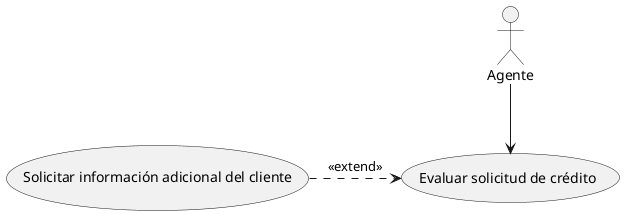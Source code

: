 @startuml
:Agente: as a

(Evaluar solicitud de crédito) as ev
(Solicitar información adicional del cliente) as si

a  --> ev
si .> ev:<<extend>>
@enduml